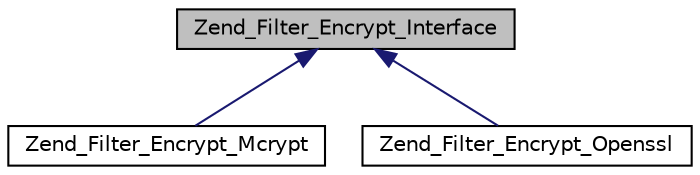 digraph G
{
  edge [fontname="Helvetica",fontsize="10",labelfontname="Helvetica",labelfontsize="10"];
  node [fontname="Helvetica",fontsize="10",shape=record];
  Node1 [label="Zend_Filter_Encrypt_Interface",height=0.2,width=0.4,color="black", fillcolor="grey75", style="filled" fontcolor="black"];
  Node1 -> Node2 [dir="back",color="midnightblue",fontsize="10",style="solid",fontname="Helvetica"];
  Node2 [label="Zend_Filter_Encrypt_Mcrypt",height=0.2,width=0.4,color="black", fillcolor="white", style="filled",URL="$class_zend___filter___encrypt___mcrypt.html"];
  Node1 -> Node3 [dir="back",color="midnightblue",fontsize="10",style="solid",fontname="Helvetica"];
  Node3 [label="Zend_Filter_Encrypt_Openssl",height=0.2,width=0.4,color="black", fillcolor="white", style="filled",URL="$class_zend___filter___encrypt___openssl.html"];
}
